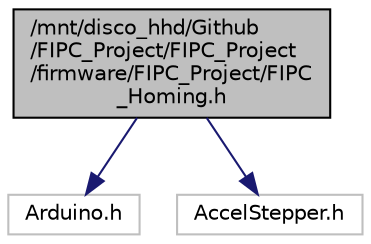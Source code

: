 digraph "/mnt/disco_hhd/Github/FIPC_Project/FIPC_Project/firmware/FIPC_Project/FIPC_Homing.h"
{
 // LATEX_PDF_SIZE
  edge [fontname="Helvetica",fontsize="10",labelfontname="Helvetica",labelfontsize="10"];
  node [fontname="Helvetica",fontsize="10",shape=record];
  Node1 [label="/mnt/disco_hhd/Github\l/FIPC_Project/FIPC_Project\l/firmware/FIPC_Project/FIPC\l_Homing.h",height=0.2,width=0.4,color="black", fillcolor="grey75", style="filled", fontcolor="black",tooltip="Clase que implementa la búsqueda de la referencia cero."];
  Node1 -> Node2 [color="midnightblue",fontsize="10",style="solid",fontname="Helvetica"];
  Node2 [label="Arduino.h",height=0.2,width=0.4,color="grey75", fillcolor="white", style="filled",tooltip=" "];
  Node1 -> Node3 [color="midnightblue",fontsize="10",style="solid",fontname="Helvetica"];
  Node3 [label="AccelStepper.h",height=0.2,width=0.4,color="grey75", fillcolor="white", style="filled",tooltip=" "];
}
